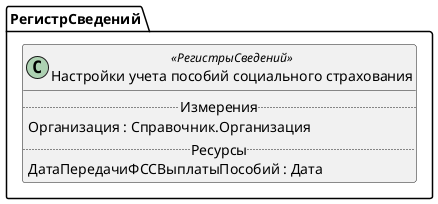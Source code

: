 ﻿@startuml НастройкиУчетаПособийСоциальногоСтрахования
'!include templates.wsd
'..\include templates.wsd
class РегистрСведений.НастройкиУчетаПособийСоциальногоСтрахования as "Настройки учета пособий социального страхования" <<РегистрыСведений>>
{
..Измерения..
Организация : Справочник.Организация
..Ресурсы..
ДатаПередачиФССВыплатыПособий : Дата
}
@enduml
